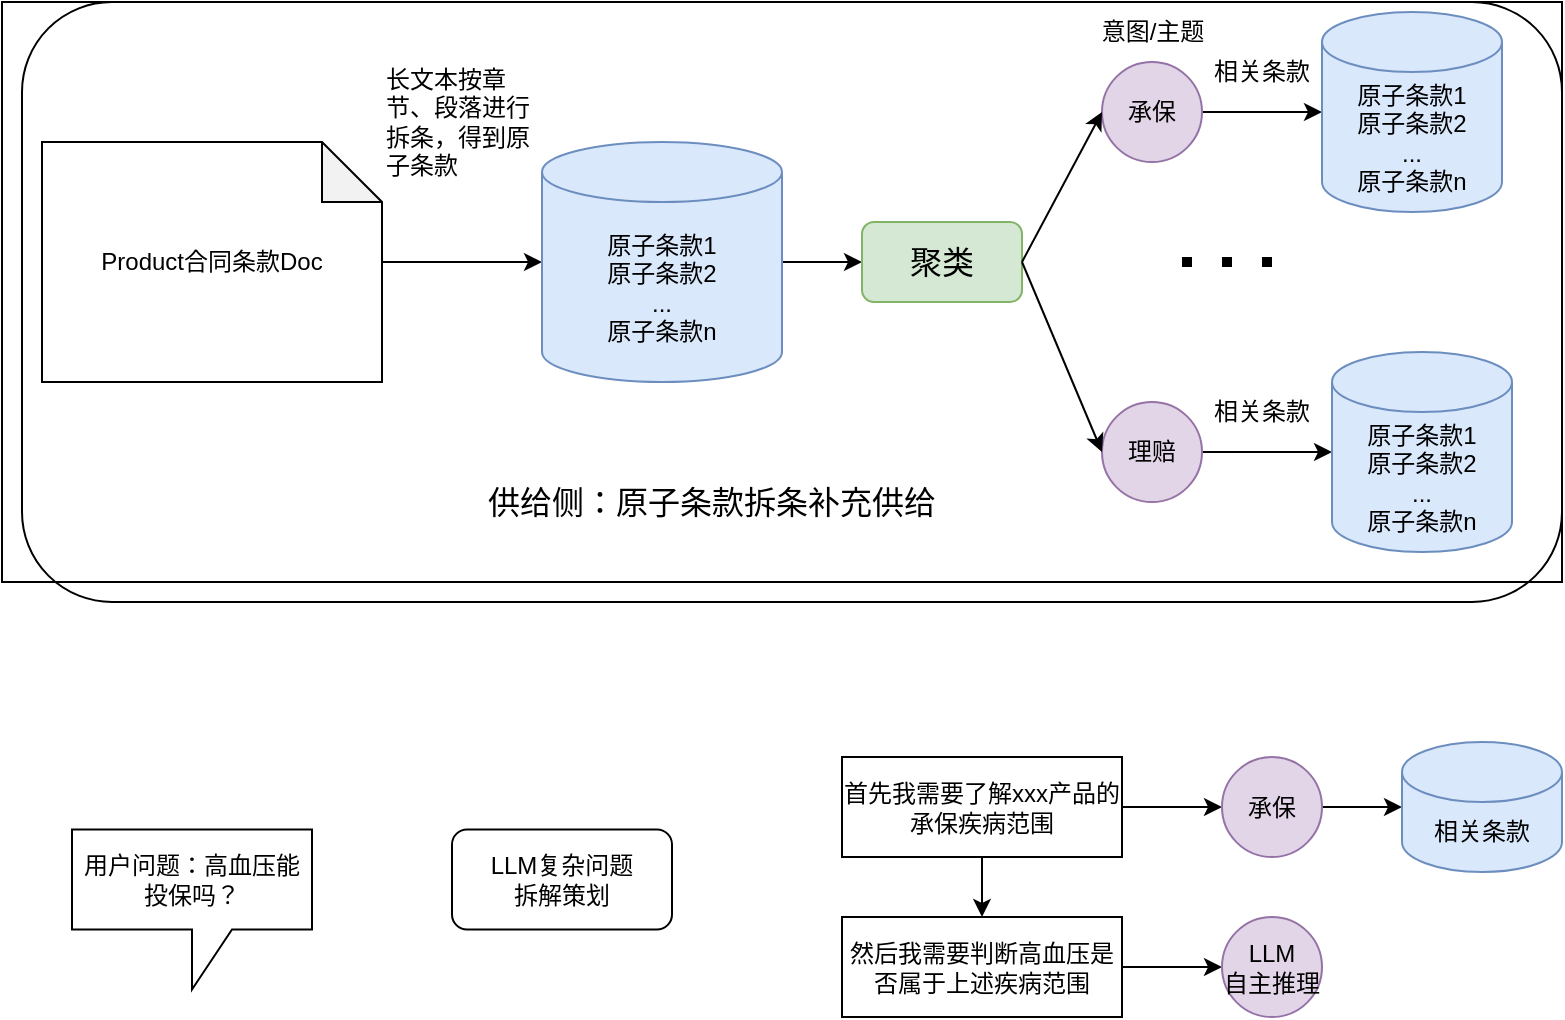 <mxfile version="23.1.5" type="github">
  <diagram name="第 1 页" id="OmQE0rkodiXoRp-qVE-m">
    <mxGraphModel dx="1080" dy="713" grid="1" gridSize="10" guides="1" tooltips="1" connect="1" arrows="1" fold="1" page="1" pageScale="1" pageWidth="1200" pageHeight="500" math="0" shadow="0">
      <root>
        <mxCell id="0" />
        <mxCell id="1" parent="0" />
        <mxCell id="CbDMkdr1cvfWOWkOlBaR-70" value="" style="rounded=1;whiteSpace=wrap;html=1;" vertex="1" parent="1">
          <mxGeometry x="40" y="20" width="770" height="300" as="geometry" />
        </mxCell>
        <mxCell id="CbDMkdr1cvfWOWkOlBaR-54" value="" style="rounded=0;whiteSpace=wrap;html=1;fillColor=none;" vertex="1" parent="1">
          <mxGeometry x="30" y="20" width="780" height="290" as="geometry" />
        </mxCell>
        <mxCell id="CbDMkdr1cvfWOWkOlBaR-41" value="" style="edgeStyle=orthogonalEdgeStyle;rounded=0;orthogonalLoop=1;jettySize=auto;html=1;" edge="1" parent="1" source="CbDMkdr1cvfWOWkOlBaR-32" target="CbDMkdr1cvfWOWkOlBaR-34">
          <mxGeometry relative="1" as="geometry" />
        </mxCell>
        <mxCell id="CbDMkdr1cvfWOWkOlBaR-32" value="Product合同条款Doc" style="shape=note;whiteSpace=wrap;html=1;backgroundOutline=1;darkOpacity=0.05;" vertex="1" parent="1">
          <mxGeometry x="50" y="90" width="170" height="120" as="geometry" />
        </mxCell>
        <mxCell id="CbDMkdr1cvfWOWkOlBaR-43" value="" style="edgeStyle=orthogonalEdgeStyle;rounded=0;orthogonalLoop=1;jettySize=auto;html=1;" edge="1" parent="1" source="CbDMkdr1cvfWOWkOlBaR-34" target="CbDMkdr1cvfWOWkOlBaR-36">
          <mxGeometry relative="1" as="geometry" />
        </mxCell>
        <mxCell id="CbDMkdr1cvfWOWkOlBaR-34" value="原子条款1&lt;br&gt;原子条款2&lt;br&gt;...&lt;br&gt;原子条款n" style="shape=cylinder3;whiteSpace=wrap;html=1;boundedLbl=1;backgroundOutline=1;size=15;fillColor=#dae8fc;strokeColor=#6c8ebf;" vertex="1" parent="1">
          <mxGeometry x="300" y="90" width="120" height="120" as="geometry" />
        </mxCell>
        <mxCell id="CbDMkdr1cvfWOWkOlBaR-36" value="&lt;font style=&quot;font-size: 16px;&quot;&gt;聚类&lt;/font&gt;" style="rounded=1;whiteSpace=wrap;html=1;fillColor=#d5e8d4;strokeColor=#82b366;" vertex="1" parent="1">
          <mxGeometry x="460" y="130" width="80" height="40" as="geometry" />
        </mxCell>
        <mxCell id="CbDMkdr1cvfWOWkOlBaR-46" value="" style="edgeStyle=orthogonalEdgeStyle;rounded=0;orthogonalLoop=1;jettySize=auto;html=1;" edge="1" parent="1" source="CbDMkdr1cvfWOWkOlBaR-37" target="CbDMkdr1cvfWOWkOlBaR-38">
          <mxGeometry relative="1" as="geometry" />
        </mxCell>
        <mxCell id="CbDMkdr1cvfWOWkOlBaR-37" value="承保" style="ellipse;whiteSpace=wrap;html=1;aspect=fixed;fillColor=#e1d5e7;strokeColor=#9673a6;" vertex="1" parent="1">
          <mxGeometry x="580" y="50" width="50" height="50" as="geometry" />
        </mxCell>
        <mxCell id="CbDMkdr1cvfWOWkOlBaR-38" value="原子条款1&lt;br&gt;原子条款2&lt;br&gt;...&lt;br&gt;原子条款n" style="shape=cylinder3;whiteSpace=wrap;html=1;boundedLbl=1;backgroundOutline=1;size=15;fillColor=#dae8fc;strokeColor=#6c8ebf;" vertex="1" parent="1">
          <mxGeometry x="690" y="25" width="90" height="100" as="geometry" />
        </mxCell>
        <mxCell id="CbDMkdr1cvfWOWkOlBaR-47" value="" style="edgeStyle=orthogonalEdgeStyle;rounded=0;orthogonalLoop=1;jettySize=auto;html=1;" edge="1" parent="1" source="CbDMkdr1cvfWOWkOlBaR-39" target="CbDMkdr1cvfWOWkOlBaR-40">
          <mxGeometry relative="1" as="geometry" />
        </mxCell>
        <mxCell id="CbDMkdr1cvfWOWkOlBaR-39" value="理赔" style="ellipse;whiteSpace=wrap;html=1;aspect=fixed;fillColor=#e1d5e7;strokeColor=#9673a6;" vertex="1" parent="1">
          <mxGeometry x="580" y="220" width="50" height="50" as="geometry" />
        </mxCell>
        <mxCell id="CbDMkdr1cvfWOWkOlBaR-40" value="原子条款1&lt;br&gt;原子条款2&lt;br&gt;...&lt;br&gt;原子条款n" style="shape=cylinder3;whiteSpace=wrap;html=1;boundedLbl=1;backgroundOutline=1;size=15;fillColor=#dae8fc;strokeColor=#6c8ebf;" vertex="1" parent="1">
          <mxGeometry x="695" y="195" width="90" height="100" as="geometry" />
        </mxCell>
        <mxCell id="CbDMkdr1cvfWOWkOlBaR-42" value="长文本按章节、段落进行拆条，得到原子条款" style="text;html=1;align=left;verticalAlign=middle;whiteSpace=wrap;rounded=0;" vertex="1" parent="1">
          <mxGeometry x="220" y="50" width="80" height="60" as="geometry" />
        </mxCell>
        <mxCell id="CbDMkdr1cvfWOWkOlBaR-44" value="" style="endArrow=none;dashed=1;html=1;dashPattern=1 3;strokeWidth=5;rounded=0;" edge="1" parent="1">
          <mxGeometry width="50" height="50" relative="1" as="geometry">
            <mxPoint x="620" y="150" as="sourcePoint" />
            <mxPoint x="680" y="150" as="targetPoint" />
          </mxGeometry>
        </mxCell>
        <mxCell id="CbDMkdr1cvfWOWkOlBaR-48" value="意图/主题" style="text;html=1;align=center;verticalAlign=middle;whiteSpace=wrap;rounded=0;" vertex="1" parent="1">
          <mxGeometry x="562.5" y="20" width="85" height="30" as="geometry" />
        </mxCell>
        <mxCell id="CbDMkdr1cvfWOWkOlBaR-49" value="相关条款" style="text;html=1;align=center;verticalAlign=middle;whiteSpace=wrap;rounded=0;" vertex="1" parent="1">
          <mxGeometry x="630" y="40" width="60" height="30" as="geometry" />
        </mxCell>
        <mxCell id="CbDMkdr1cvfWOWkOlBaR-50" value="相关条款" style="text;html=1;align=center;verticalAlign=middle;whiteSpace=wrap;rounded=0;" vertex="1" parent="1">
          <mxGeometry x="630" y="210" width="60" height="30" as="geometry" />
        </mxCell>
        <mxCell id="CbDMkdr1cvfWOWkOlBaR-51" value="" style="endArrow=classic;html=1;rounded=0;exitX=1;exitY=0.5;exitDx=0;exitDy=0;entryX=0;entryY=0.5;entryDx=0;entryDy=0;" edge="1" parent="1" source="CbDMkdr1cvfWOWkOlBaR-36" target="CbDMkdr1cvfWOWkOlBaR-37">
          <mxGeometry width="50" height="50" relative="1" as="geometry">
            <mxPoint x="570" y="100" as="sourcePoint" />
            <mxPoint x="620" y="50" as="targetPoint" />
          </mxGeometry>
        </mxCell>
        <mxCell id="CbDMkdr1cvfWOWkOlBaR-52" value="" style="endArrow=classic;html=1;rounded=0;exitX=1;exitY=0.5;exitDx=0;exitDy=0;entryX=0;entryY=0.5;entryDx=0;entryDy=0;" edge="1" parent="1" source="CbDMkdr1cvfWOWkOlBaR-36" target="CbDMkdr1cvfWOWkOlBaR-39">
          <mxGeometry width="50" height="50" relative="1" as="geometry">
            <mxPoint x="570" y="100" as="sourcePoint" />
            <mxPoint x="620" y="50" as="targetPoint" />
          </mxGeometry>
        </mxCell>
        <mxCell id="CbDMkdr1cvfWOWkOlBaR-55" value="&lt;font style=&quot;font-size: 16px;&quot;&gt;供给侧：原子条款拆条补充供给&lt;/font&gt;" style="text;html=1;align=center;verticalAlign=middle;whiteSpace=wrap;rounded=0;" vertex="1" parent="1">
          <mxGeometry x="250" y="240" width="270" height="60" as="geometry" />
        </mxCell>
        <mxCell id="CbDMkdr1cvfWOWkOlBaR-56" value="LLM复杂问题&lt;br&gt;拆解策划" style="rounded=1;whiteSpace=wrap;html=1;" vertex="1" parent="1">
          <mxGeometry x="255" y="433.75" width="110" height="50" as="geometry" />
        </mxCell>
        <mxCell id="CbDMkdr1cvfWOWkOlBaR-57" value="用户问题：高血压能投保吗？" style="shape=callout;whiteSpace=wrap;html=1;perimeter=calloutPerimeter;" vertex="1" parent="1">
          <mxGeometry x="65" y="433.75" width="120" height="80" as="geometry" />
        </mxCell>
        <mxCell id="CbDMkdr1cvfWOWkOlBaR-62" value="" style="edgeStyle=orthogonalEdgeStyle;rounded=0;orthogonalLoop=1;jettySize=auto;html=1;" edge="1" parent="1" source="CbDMkdr1cvfWOWkOlBaR-58" target="CbDMkdr1cvfWOWkOlBaR-60">
          <mxGeometry relative="1" as="geometry" />
        </mxCell>
        <mxCell id="CbDMkdr1cvfWOWkOlBaR-64" value="" style="edgeStyle=orthogonalEdgeStyle;rounded=0;orthogonalLoop=1;jettySize=auto;html=1;" edge="1" parent="1" source="CbDMkdr1cvfWOWkOlBaR-58" target="CbDMkdr1cvfWOWkOlBaR-59">
          <mxGeometry relative="1" as="geometry" />
        </mxCell>
        <mxCell id="CbDMkdr1cvfWOWkOlBaR-58" value="首先我需要了解xxx产品的承保疾病范围" style="rounded=0;whiteSpace=wrap;html=1;" vertex="1" parent="1">
          <mxGeometry x="450" y="397.5" width="140" height="50" as="geometry" />
        </mxCell>
        <mxCell id="CbDMkdr1cvfWOWkOlBaR-63" value="" style="edgeStyle=orthogonalEdgeStyle;rounded=0;orthogonalLoop=1;jettySize=auto;html=1;" edge="1" parent="1" source="CbDMkdr1cvfWOWkOlBaR-59" target="CbDMkdr1cvfWOWkOlBaR-61">
          <mxGeometry relative="1" as="geometry" />
        </mxCell>
        <mxCell id="CbDMkdr1cvfWOWkOlBaR-59" value="然后我需要判断高血压是否属于上述疾病范围" style="rounded=0;whiteSpace=wrap;html=1;" vertex="1" parent="1">
          <mxGeometry x="450" y="477.5" width="140" height="50" as="geometry" />
        </mxCell>
        <mxCell id="CbDMkdr1cvfWOWkOlBaR-67" value="" style="edgeStyle=orthogonalEdgeStyle;rounded=0;orthogonalLoop=1;jettySize=auto;html=1;" edge="1" parent="1" source="CbDMkdr1cvfWOWkOlBaR-60" target="CbDMkdr1cvfWOWkOlBaR-66">
          <mxGeometry relative="1" as="geometry" />
        </mxCell>
        <mxCell id="CbDMkdr1cvfWOWkOlBaR-60" value="承保" style="ellipse;whiteSpace=wrap;html=1;aspect=fixed;fillColor=#e1d5e7;strokeColor=#9673a6;" vertex="1" parent="1">
          <mxGeometry x="640" y="397.5" width="50" height="50" as="geometry" />
        </mxCell>
        <mxCell id="CbDMkdr1cvfWOWkOlBaR-61" value="LLM&lt;br&gt;自主推理" style="ellipse;whiteSpace=wrap;html=1;aspect=fixed;fillColor=#e1d5e7;strokeColor=#9673a6;" vertex="1" parent="1">
          <mxGeometry x="640" y="477.5" width="50" height="50" as="geometry" />
        </mxCell>
        <mxCell id="CbDMkdr1cvfWOWkOlBaR-66" value="相关条款" style="shape=cylinder3;whiteSpace=wrap;html=1;boundedLbl=1;backgroundOutline=1;size=15;fillColor=#dae8fc;strokeColor=#6c8ebf;" vertex="1" parent="1">
          <mxGeometry x="730" y="390" width="80" height="65" as="geometry" />
        </mxCell>
      </root>
    </mxGraphModel>
  </diagram>
</mxfile>
